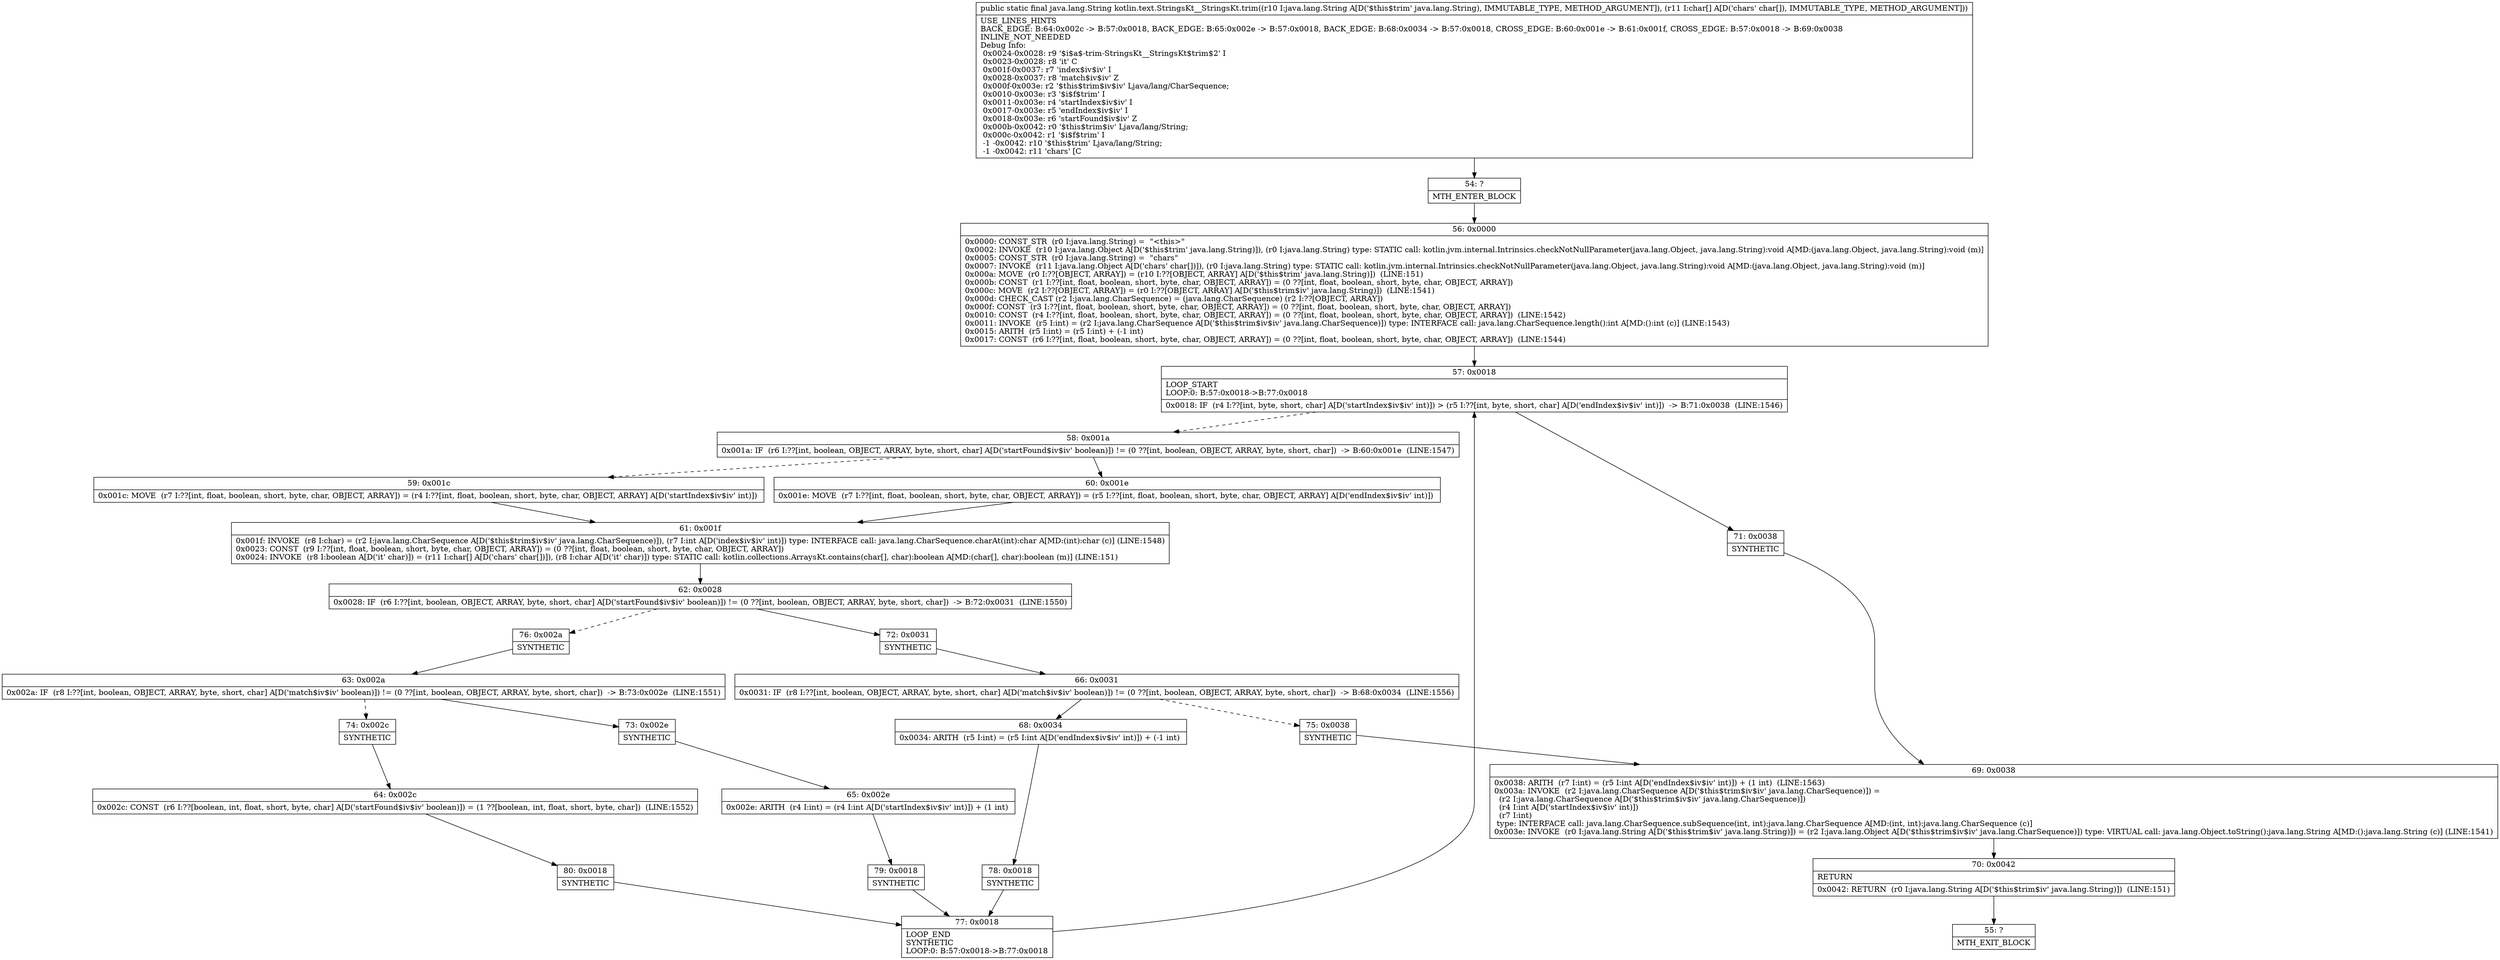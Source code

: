 digraph "CFG forkotlin.text.StringsKt__StringsKt.trim(Ljava\/lang\/String;[C)Ljava\/lang\/String;" {
Node_54 [shape=record,label="{54\:\ ?|MTH_ENTER_BLOCK\l}"];
Node_56 [shape=record,label="{56\:\ 0x0000|0x0000: CONST_STR  (r0 I:java.lang.String) =  \"\<this\>\" \l0x0002: INVOKE  (r10 I:java.lang.Object A[D('$this$trim' java.lang.String)]), (r0 I:java.lang.String) type: STATIC call: kotlin.jvm.internal.Intrinsics.checkNotNullParameter(java.lang.Object, java.lang.String):void A[MD:(java.lang.Object, java.lang.String):void (m)]\l0x0005: CONST_STR  (r0 I:java.lang.String) =  \"chars\" \l0x0007: INVOKE  (r11 I:java.lang.Object A[D('chars' char[])]), (r0 I:java.lang.String) type: STATIC call: kotlin.jvm.internal.Intrinsics.checkNotNullParameter(java.lang.Object, java.lang.String):void A[MD:(java.lang.Object, java.lang.String):void (m)]\l0x000a: MOVE  (r0 I:??[OBJECT, ARRAY]) = (r10 I:??[OBJECT, ARRAY] A[D('$this$trim' java.lang.String)])  (LINE:151)\l0x000b: CONST  (r1 I:??[int, float, boolean, short, byte, char, OBJECT, ARRAY]) = (0 ??[int, float, boolean, short, byte, char, OBJECT, ARRAY]) \l0x000c: MOVE  (r2 I:??[OBJECT, ARRAY]) = (r0 I:??[OBJECT, ARRAY] A[D('$this$trim$iv' java.lang.String)])  (LINE:1541)\l0x000d: CHECK_CAST (r2 I:java.lang.CharSequence) = (java.lang.CharSequence) (r2 I:??[OBJECT, ARRAY]) \l0x000f: CONST  (r3 I:??[int, float, boolean, short, byte, char, OBJECT, ARRAY]) = (0 ??[int, float, boolean, short, byte, char, OBJECT, ARRAY]) \l0x0010: CONST  (r4 I:??[int, float, boolean, short, byte, char, OBJECT, ARRAY]) = (0 ??[int, float, boolean, short, byte, char, OBJECT, ARRAY])  (LINE:1542)\l0x0011: INVOKE  (r5 I:int) = (r2 I:java.lang.CharSequence A[D('$this$trim$iv$iv' java.lang.CharSequence)]) type: INTERFACE call: java.lang.CharSequence.length():int A[MD:():int (c)] (LINE:1543)\l0x0015: ARITH  (r5 I:int) = (r5 I:int) + (\-1 int) \l0x0017: CONST  (r6 I:??[int, float, boolean, short, byte, char, OBJECT, ARRAY]) = (0 ??[int, float, boolean, short, byte, char, OBJECT, ARRAY])  (LINE:1544)\l}"];
Node_57 [shape=record,label="{57\:\ 0x0018|LOOP_START\lLOOP:0: B:57:0x0018\-\>B:77:0x0018\l|0x0018: IF  (r4 I:??[int, byte, short, char] A[D('startIndex$iv$iv' int)]) \> (r5 I:??[int, byte, short, char] A[D('endIndex$iv$iv' int)])  \-\> B:71:0x0038  (LINE:1546)\l}"];
Node_58 [shape=record,label="{58\:\ 0x001a|0x001a: IF  (r6 I:??[int, boolean, OBJECT, ARRAY, byte, short, char] A[D('startFound$iv$iv' boolean)]) != (0 ??[int, boolean, OBJECT, ARRAY, byte, short, char])  \-\> B:60:0x001e  (LINE:1547)\l}"];
Node_59 [shape=record,label="{59\:\ 0x001c|0x001c: MOVE  (r7 I:??[int, float, boolean, short, byte, char, OBJECT, ARRAY]) = (r4 I:??[int, float, boolean, short, byte, char, OBJECT, ARRAY] A[D('startIndex$iv$iv' int)]) \l}"];
Node_61 [shape=record,label="{61\:\ 0x001f|0x001f: INVOKE  (r8 I:char) = (r2 I:java.lang.CharSequence A[D('$this$trim$iv$iv' java.lang.CharSequence)]), (r7 I:int A[D('index$iv$iv' int)]) type: INTERFACE call: java.lang.CharSequence.charAt(int):char A[MD:(int):char (c)] (LINE:1548)\l0x0023: CONST  (r9 I:??[int, float, boolean, short, byte, char, OBJECT, ARRAY]) = (0 ??[int, float, boolean, short, byte, char, OBJECT, ARRAY]) \l0x0024: INVOKE  (r8 I:boolean A[D('it' char)]) = (r11 I:char[] A[D('chars' char[])]), (r8 I:char A[D('it' char)]) type: STATIC call: kotlin.collections.ArraysKt.contains(char[], char):boolean A[MD:(char[], char):boolean (m)] (LINE:151)\l}"];
Node_62 [shape=record,label="{62\:\ 0x0028|0x0028: IF  (r6 I:??[int, boolean, OBJECT, ARRAY, byte, short, char] A[D('startFound$iv$iv' boolean)]) != (0 ??[int, boolean, OBJECT, ARRAY, byte, short, char])  \-\> B:72:0x0031  (LINE:1550)\l}"];
Node_72 [shape=record,label="{72\:\ 0x0031|SYNTHETIC\l}"];
Node_66 [shape=record,label="{66\:\ 0x0031|0x0031: IF  (r8 I:??[int, boolean, OBJECT, ARRAY, byte, short, char] A[D('match$iv$iv' boolean)]) != (0 ??[int, boolean, OBJECT, ARRAY, byte, short, char])  \-\> B:68:0x0034  (LINE:1556)\l}"];
Node_68 [shape=record,label="{68\:\ 0x0034|0x0034: ARITH  (r5 I:int) = (r5 I:int A[D('endIndex$iv$iv' int)]) + (\-1 int) \l}"];
Node_78 [shape=record,label="{78\:\ 0x0018|SYNTHETIC\l}"];
Node_77 [shape=record,label="{77\:\ 0x0018|LOOP_END\lSYNTHETIC\lLOOP:0: B:57:0x0018\-\>B:77:0x0018\l}"];
Node_75 [shape=record,label="{75\:\ 0x0038|SYNTHETIC\l}"];
Node_69 [shape=record,label="{69\:\ 0x0038|0x0038: ARITH  (r7 I:int) = (r5 I:int A[D('endIndex$iv$iv' int)]) + (1 int)  (LINE:1563)\l0x003a: INVOKE  (r2 I:java.lang.CharSequence A[D('$this$trim$iv$iv' java.lang.CharSequence)]) = \l  (r2 I:java.lang.CharSequence A[D('$this$trim$iv$iv' java.lang.CharSequence)])\l  (r4 I:int A[D('startIndex$iv$iv' int)])\l  (r7 I:int)\l type: INTERFACE call: java.lang.CharSequence.subSequence(int, int):java.lang.CharSequence A[MD:(int, int):java.lang.CharSequence (c)]\l0x003e: INVOKE  (r0 I:java.lang.String A[D('$this$trim$iv' java.lang.String)]) = (r2 I:java.lang.Object A[D('$this$trim$iv$iv' java.lang.CharSequence)]) type: VIRTUAL call: java.lang.Object.toString():java.lang.String A[MD:():java.lang.String (c)] (LINE:1541)\l}"];
Node_70 [shape=record,label="{70\:\ 0x0042|RETURN\l|0x0042: RETURN  (r0 I:java.lang.String A[D('$this$trim$iv' java.lang.String)])  (LINE:151)\l}"];
Node_55 [shape=record,label="{55\:\ ?|MTH_EXIT_BLOCK\l}"];
Node_76 [shape=record,label="{76\:\ 0x002a|SYNTHETIC\l}"];
Node_63 [shape=record,label="{63\:\ 0x002a|0x002a: IF  (r8 I:??[int, boolean, OBJECT, ARRAY, byte, short, char] A[D('match$iv$iv' boolean)]) != (0 ??[int, boolean, OBJECT, ARRAY, byte, short, char])  \-\> B:73:0x002e  (LINE:1551)\l}"];
Node_73 [shape=record,label="{73\:\ 0x002e|SYNTHETIC\l}"];
Node_65 [shape=record,label="{65\:\ 0x002e|0x002e: ARITH  (r4 I:int) = (r4 I:int A[D('startIndex$iv$iv' int)]) + (1 int) \l}"];
Node_79 [shape=record,label="{79\:\ 0x0018|SYNTHETIC\l}"];
Node_74 [shape=record,label="{74\:\ 0x002c|SYNTHETIC\l}"];
Node_64 [shape=record,label="{64\:\ 0x002c|0x002c: CONST  (r6 I:??[boolean, int, float, short, byte, char] A[D('startFound$iv$iv' boolean)]) = (1 ??[boolean, int, float, short, byte, char])  (LINE:1552)\l}"];
Node_80 [shape=record,label="{80\:\ 0x0018|SYNTHETIC\l}"];
Node_60 [shape=record,label="{60\:\ 0x001e|0x001e: MOVE  (r7 I:??[int, float, boolean, short, byte, char, OBJECT, ARRAY]) = (r5 I:??[int, float, boolean, short, byte, char, OBJECT, ARRAY] A[D('endIndex$iv$iv' int)]) \l}"];
Node_71 [shape=record,label="{71\:\ 0x0038|SYNTHETIC\l}"];
MethodNode[shape=record,label="{public static final java.lang.String kotlin.text.StringsKt__StringsKt.trim((r10 I:java.lang.String A[D('$this$trim' java.lang.String), IMMUTABLE_TYPE, METHOD_ARGUMENT]), (r11 I:char[] A[D('chars' char[]), IMMUTABLE_TYPE, METHOD_ARGUMENT]))  | USE_LINES_HINTS\lBACK_EDGE: B:64:0x002c \-\> B:57:0x0018, BACK_EDGE: B:65:0x002e \-\> B:57:0x0018, BACK_EDGE: B:68:0x0034 \-\> B:57:0x0018, CROSS_EDGE: B:60:0x001e \-\> B:61:0x001f, CROSS_EDGE: B:57:0x0018 \-\> B:69:0x0038\lINLINE_NOT_NEEDED\lDebug Info:\l  0x0024\-0x0028: r9 '$i$a$\-trim\-StringsKt__StringsKt$trim$2' I\l  0x0023\-0x0028: r8 'it' C\l  0x001f\-0x0037: r7 'index$iv$iv' I\l  0x0028\-0x0037: r8 'match$iv$iv' Z\l  0x000f\-0x003e: r2 '$this$trim$iv$iv' Ljava\/lang\/CharSequence;\l  0x0010\-0x003e: r3 '$i$f$trim' I\l  0x0011\-0x003e: r4 'startIndex$iv$iv' I\l  0x0017\-0x003e: r5 'endIndex$iv$iv' I\l  0x0018\-0x003e: r6 'startFound$iv$iv' Z\l  0x000b\-0x0042: r0 '$this$trim$iv' Ljava\/lang\/String;\l  0x000c\-0x0042: r1 '$i$f$trim' I\l  \-1 \-0x0042: r10 '$this$trim' Ljava\/lang\/String;\l  \-1 \-0x0042: r11 'chars' [C\l}"];
MethodNode -> Node_54;Node_54 -> Node_56;
Node_56 -> Node_57;
Node_57 -> Node_58[style=dashed];
Node_57 -> Node_71;
Node_58 -> Node_59[style=dashed];
Node_58 -> Node_60;
Node_59 -> Node_61;
Node_61 -> Node_62;
Node_62 -> Node_72;
Node_62 -> Node_76[style=dashed];
Node_72 -> Node_66;
Node_66 -> Node_68;
Node_66 -> Node_75[style=dashed];
Node_68 -> Node_78;
Node_78 -> Node_77;
Node_77 -> Node_57;
Node_75 -> Node_69;
Node_69 -> Node_70;
Node_70 -> Node_55;
Node_76 -> Node_63;
Node_63 -> Node_73;
Node_63 -> Node_74[style=dashed];
Node_73 -> Node_65;
Node_65 -> Node_79;
Node_79 -> Node_77;
Node_74 -> Node_64;
Node_64 -> Node_80;
Node_80 -> Node_77;
Node_60 -> Node_61;
Node_71 -> Node_69;
}

